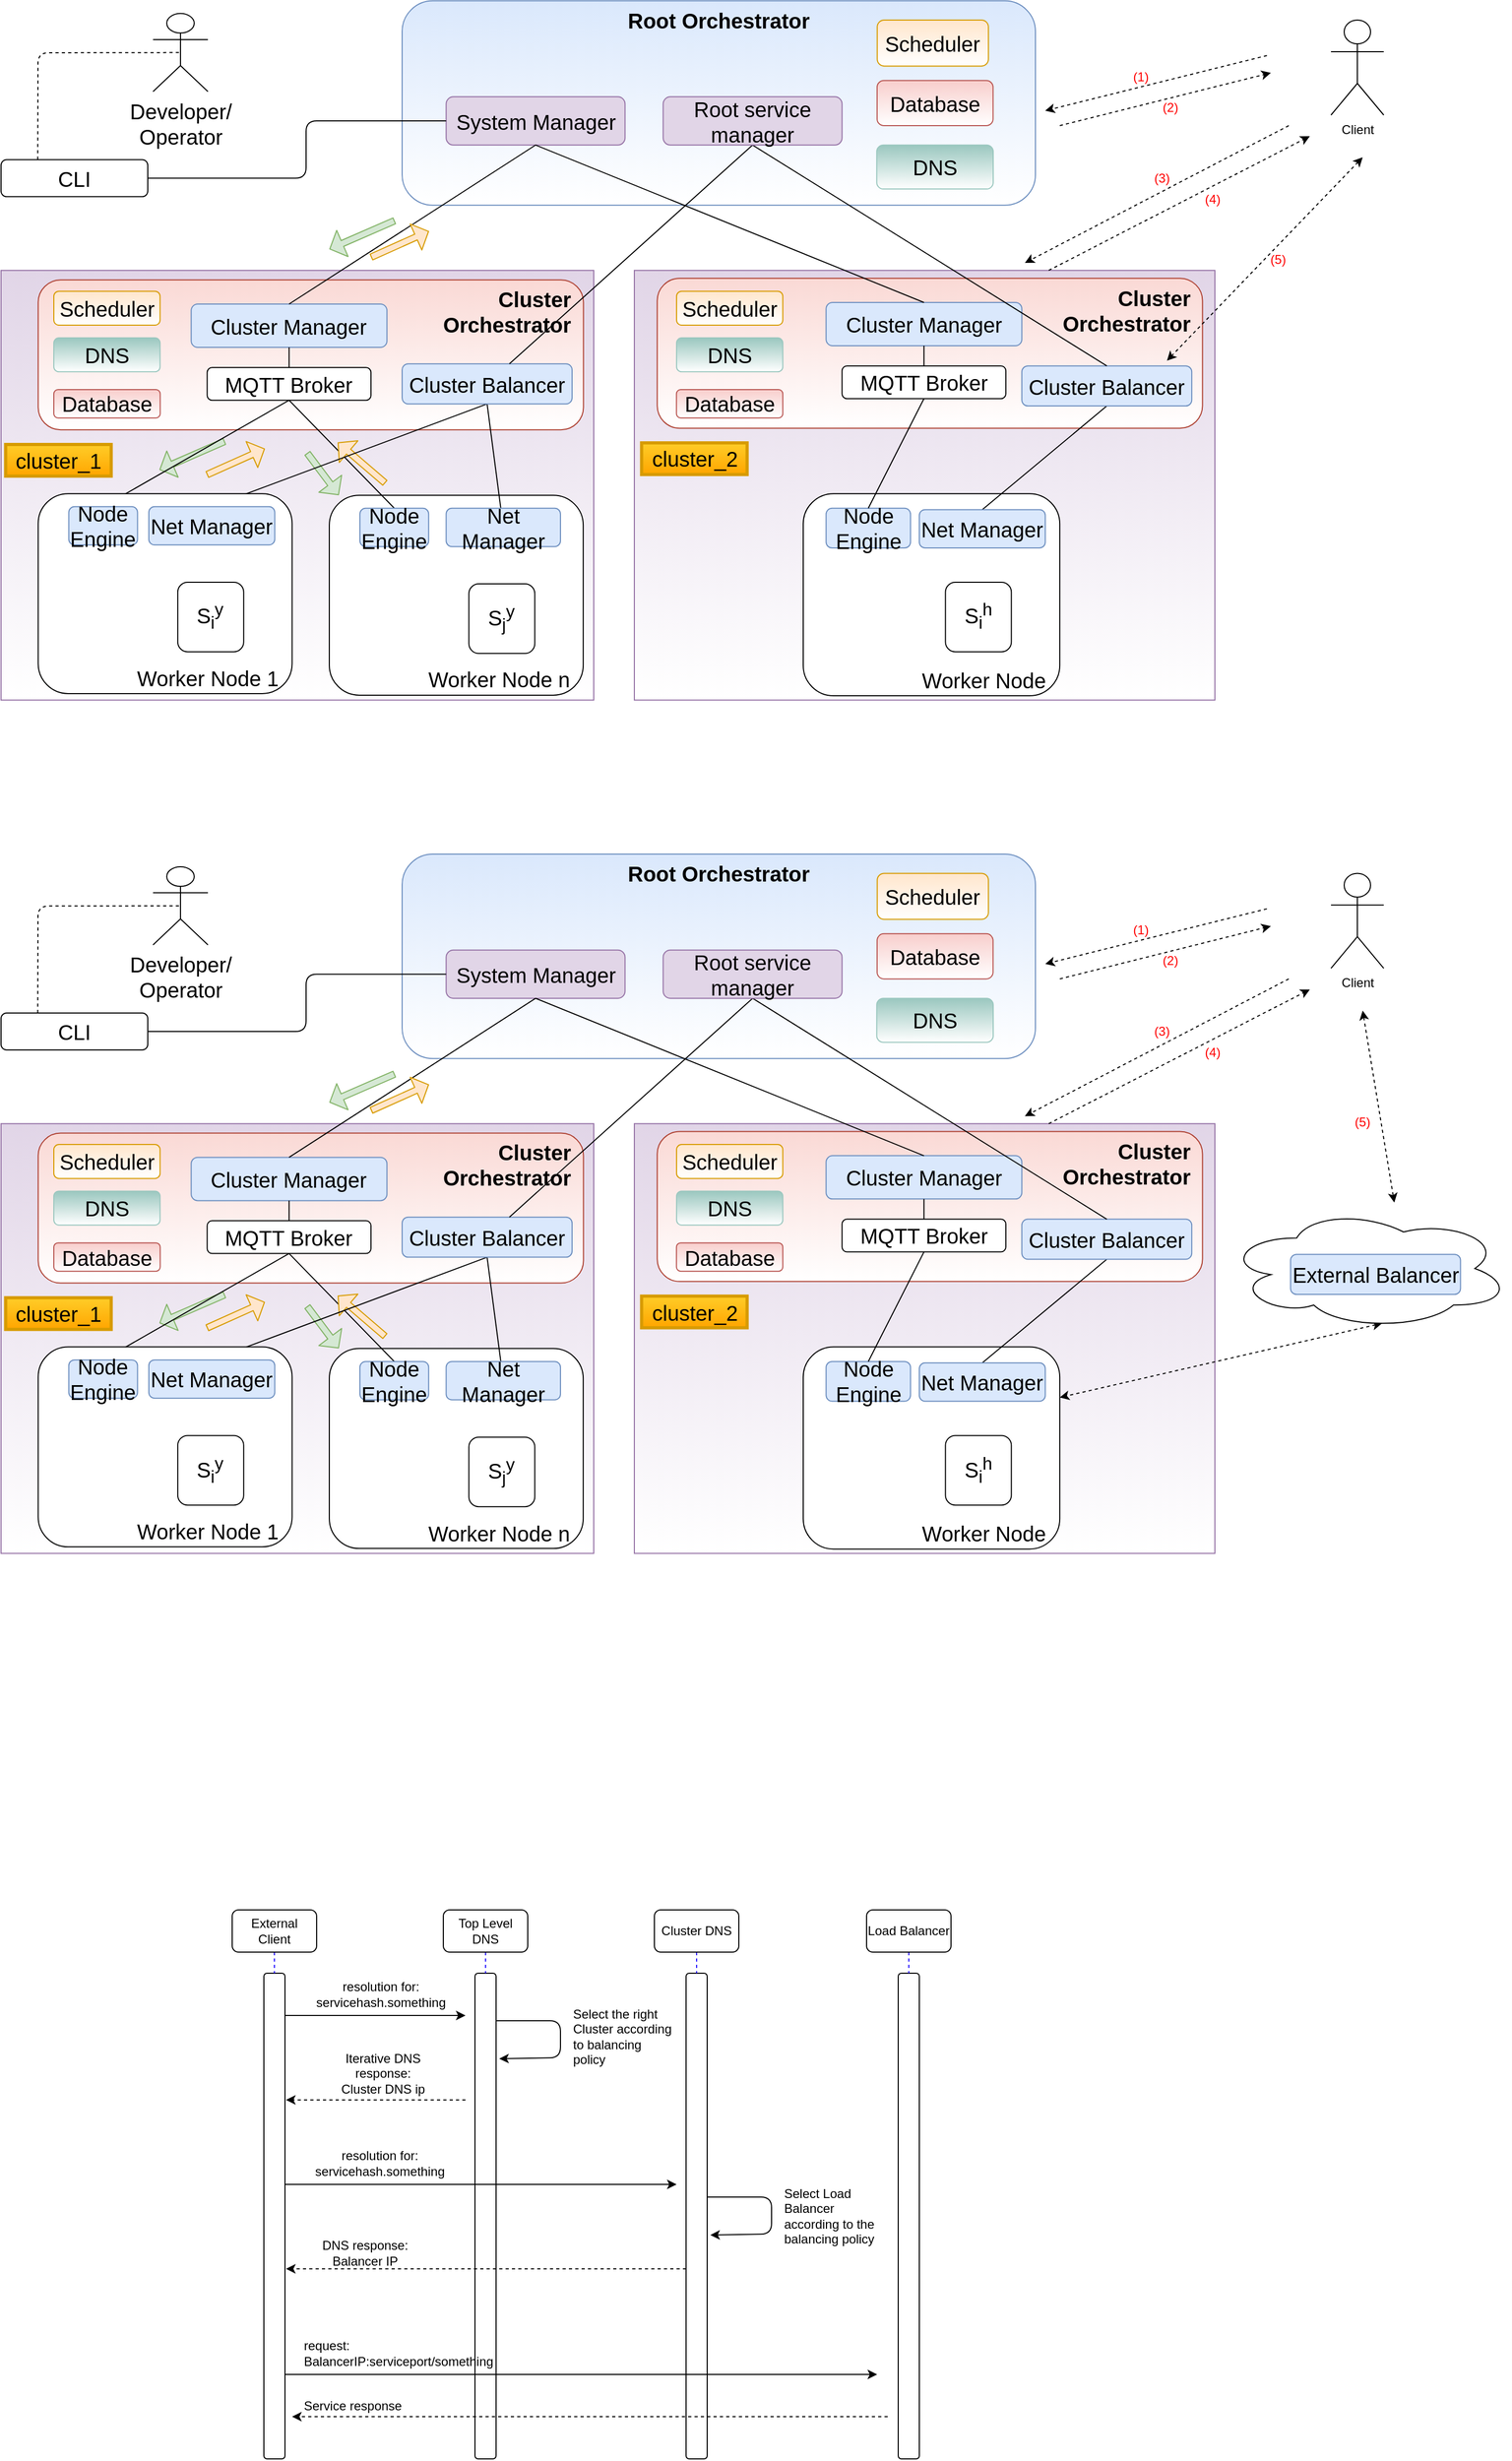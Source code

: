 <mxfile version="14.5.1" type="device"><diagram id="qDg0xC4o8QqIYIw0mtO4" name="Page-1"><mxGraphModel dx="5081" dy="-9849" grid="1" gridSize="10" guides="1" tooltips="1" connect="1" arrows="1" fold="1" page="1" pageScale="1" pageWidth="827" pageHeight="1169" math="0" shadow="0"><root><mxCell id="0"/><mxCell id="1" parent="0"/><mxCell id="EYIyCgONQkb6Wzky5Yne-68" value="Client" style="shape=umlActor;verticalLabelPosition=bottom;verticalAlign=top;html=1;outlineConnect=0;" parent="1" vertex="1"><mxGeometry x="-2590" y="10910.0" width="50" height="90" as="geometry"/></mxCell><mxCell id="9tZ9xfuH9HmlgpC0B0s1-63" value="CLI" style="rounded=1;whiteSpace=wrap;html=1;gradientColor=#ffffff;fontSize=20;" parent="1" vertex="1"><mxGeometry x="-3850" y="11042.29" width="139" height="35" as="geometry"/></mxCell><mxCell id="9tZ9xfuH9HmlgpC0B0s1-64" value="&lt;font style=&quot;font-size: 20px;&quot;&gt;&lt;b style=&quot;font-size: 20px;&quot;&gt;Root Orchestrator&lt;/b&gt;&lt;br style=&quot;font-size: 20px;&quot;&gt;&lt;/font&gt;" style="rounded=1;whiteSpace=wrap;html=1;fontSize=20;verticalAlign=top;rotation=0;gradientDirection=south;fillColor=#dae8fc;strokeColor=#6c8ebf;gradientColor=#ffffff;" parent="1" vertex="1"><mxGeometry x="-3470" y="10891.8" width="600" height="193.62" as="geometry"/></mxCell><mxCell id="9tZ9xfuH9HmlgpC0B0s1-65" value="&lt;font style=&quot;font-size: 20px;&quot;&gt;Scheduler&lt;/font&gt;" style="rounded=1;whiteSpace=wrap;html=1;fontSize=20;fillColor=#ffe6cc;strokeColor=#d79b00;rotation=0;verticalAlign=middle;gradientColor=#ffffff;" parent="1" vertex="1"><mxGeometry x="-3019.876" y="10910.004" width="105.311" height="43.565" as="geometry"/></mxCell><mxCell id="9tZ9xfuH9HmlgpC0B0s1-66" value="System Manager" style="rounded=1;whiteSpace=wrap;html=1;fontSize=20;fillColor=#e1d5e7;strokeColor=#9673a6;rotation=0;verticalAlign=middle;" parent="1" vertex="1"><mxGeometry x="-3428.31" y="10982.66" width="169.5" height="45.73" as="geometry"/></mxCell><mxCell id="9tZ9xfuH9HmlgpC0B0s1-67" value="&lt;font style=&quot;font-size: 20px;&quot;&gt;Database&lt;/font&gt;" style="rounded=1;whiteSpace=wrap;html=1;rotation=0;fillColor=#f8cecc;strokeColor=#b85450;gradientColor=#ffffff;fontSize=20;" parent="1" vertex="1"><mxGeometry x="-3020" y="10967.23" width="109.84" height="42.77" as="geometry"/></mxCell><mxCell id="9tZ9xfuH9HmlgpC0B0s1-68" value="" style="endArrow=none;html=1;fontSize=20;entryX=1;entryY=0.5;entryDx=0;entryDy=0;edgeStyle=orthogonalEdgeStyle;exitX=0;exitY=0.5;exitDx=0;exitDy=0;" parent="1" source="9tZ9xfuH9HmlgpC0B0s1-66" target="9tZ9xfuH9HmlgpC0B0s1-63" edge="1"><mxGeometry width="50" height="50" relative="1" as="geometry"><mxPoint x="-3211" y="11008.29" as="sourcePoint"/><mxPoint x="-3531" y="11027.29" as="targetPoint"/><Array as="points"><mxPoint x="-3561" y="11005.66"/><mxPoint x="-3561" y="11059.66"/></Array></mxGeometry></mxCell><object label="Developer/ &lt;br style=&quot;font-size: 20px;&quot;&gt;Operator" id="9tZ9xfuH9HmlgpC0B0s1-73"><mxCell style="shape=umlActor;verticalLabelPosition=bottom;labelBackgroundColor=#ffffff;verticalAlign=top;html=1;outlineConnect=0;rounded=1;gradientColor=#ffffff;fontSize=20;align=center;fontColor=#000000;" parent="1" vertex="1"><mxGeometry x="-3706" y="10903.79" width="52" height="74" as="geometry"/></mxCell></object><mxCell id="9tZ9xfuH9HmlgpC0B0s1-74" value="" style="endArrow=none;dashed=1;html=1;fontSize=20;entryX=0.5;entryY=0.5;entryDx=0;entryDy=0;entryPerimeter=0;exitX=0.25;exitY=0;exitDx=0;exitDy=0;" parent="1" source="9tZ9xfuH9HmlgpC0B0s1-63" target="9tZ9xfuH9HmlgpC0B0s1-73" edge="1"><mxGeometry width="50" height="50" relative="1" as="geometry"><mxPoint x="-3911" y="10982.29" as="sourcePoint"/><mxPoint x="-3861" y="10932.29" as="targetPoint"/><Array as="points"><mxPoint x="-3815" y="10941"/></Array></mxGeometry></mxCell><mxCell id="9tZ9xfuH9HmlgpC0B0s1-75" value="" style="group;rotation=0;fillColor=#e1d5e7;strokeColor=#9673a6;gradientColor=#ffffff;fontSize=20;container=0;" parent="1" vertex="1" connectable="0"><mxGeometry x="-3250" y="11147.11" width="550" height="407" as="geometry"/></mxCell><mxCell id="9tZ9xfuH9HmlgpC0B0s1-76" value="&lt;b style=&quot;font-size: 20px;&quot;&gt;Cluster &lt;br style=&quot;font-size: 20px;&quot;&gt;Orchestrator&lt;/b&gt;" style="rounded=1;whiteSpace=wrap;html=1;fontSize=20;verticalAlign=top;rotation=0;fillColor=#fad9d5;strokeColor=#ae4132;gradientColor=#ffffff;align=right;spacing=2;spacingRight=10;" parent="1" vertex="1"><mxGeometry x="-3228.32" y="11154.59" width="516.6" height="142" as="geometry"/></mxCell><mxCell id="9tZ9xfuH9HmlgpC0B0s1-77" value="Scheduler" style="rounded=1;whiteSpace=wrap;html=1;fontSize=20;fillColor=#ffe6cc;strokeColor=#d79b00;rotation=0;gradientColor=#ffffff;" parent="1" vertex="1"><mxGeometry x="-3210.002" y="11166.86" width="100.659" height="32.13" as="geometry"/></mxCell><mxCell id="9tZ9xfuH9HmlgpC0B0s1-78" value="Cluster Manager" style="rounded=1;whiteSpace=wrap;html=1;fillColor=#dae8fc;strokeColor=#6c8ebf;fontSize=20;verticalAlign=middle;" parent="1" vertex="1"><mxGeometry x="-3068.345" y="11177.48" width="185.454" height="41" as="geometry"/></mxCell><mxCell id="9tZ9xfuH9HmlgpC0B0s1-79" value="&lt;font style=&quot;font-size: 20px;&quot;&gt;Database&lt;/font&gt;" style="rounded=1;whiteSpace=wrap;html=1;rotation=0;fillColor=#f8cecc;strokeColor=#b85450;gradientColor=#ffffff;fontSize=20;" parent="1" vertex="1"><mxGeometry x="-3210.112" y="11260" width="100.772" height="26.88" as="geometry"/></mxCell><mxCell id="9tZ9xfuH9HmlgpC0B0s1-80" value="MQTT Broker" style="rounded=1;whiteSpace=wrap;html=1;strokeColor=#000000;fontSize=20;" parent="1" vertex="1"><mxGeometry x="-3053.21" y="11237.59" width="155.18" height="31" as="geometry"/></mxCell><mxCell id="9tZ9xfuH9HmlgpC0B0s1-81" style="rounded=0;orthogonalLoop=1;jettySize=auto;html=1;fontSize=20;endArrow=none;endFill=0;" parent="1" source="9tZ9xfuH9HmlgpC0B0s1-80" target="9tZ9xfuH9HmlgpC0B0s1-78" edge="1"><mxGeometry relative="1" as="geometry"><mxPoint x="1028.694" y="272.48" as="sourcePoint"/><mxPoint x="932.017" y="114.48" as="targetPoint"/></mxGeometry></mxCell><mxCell id="9tZ9xfuH9HmlgpC0B0s1-82" value="cluster_2" style="text;html=1;align=center;verticalAlign=middle;resizable=0;points=[];autosize=1;fontSize=20;gradientColor=#ffa500;fillColor=#ffcd28;strokeColor=#d79b00;strokeWidth=3;rotation=0;" parent="1" vertex="1"><mxGeometry x="-3243.15" y="11310.47" width="100" height="30" as="geometry"/></mxCell><mxCell id="9tZ9xfuH9HmlgpC0B0s1-83" value="&lt;font style=&quot;font-size: 20px;&quot;&gt;Worker Node&lt;/font&gt;" style="rounded=1;whiteSpace=wrap;html=1;fontSize=20;verticalAlign=bottom;rotation=0;labelPosition=center;verticalLabelPosition=middle;align=right;spacingRight=11;" parent="1" vertex="1"><mxGeometry x="-3090" y="11358.59" width="243.07" height="191.41" as="geometry"/></mxCell><mxCell id="9tZ9xfuH9HmlgpC0B0s1-84" value="S&lt;sub&gt;i&lt;/sub&gt;&lt;sup&gt;h&lt;/sup&gt;" style="rounded=1;whiteSpace=wrap;html=1;fontSize=20;rotation=0;" parent="1" vertex="1"><mxGeometry x="-2955.26" y="11442.491" width="62.452" height="65.917" as="geometry"/></mxCell><mxCell id="9tZ9xfuH9HmlgpC0B0s1-85" value="Node Engine" style="rounded=1;whiteSpace=wrap;html=1;fillColor=#dae8fc;strokeColor=#6c8ebf;fontSize=20;verticalAlign=middle;" parent="1" vertex="1"><mxGeometry x="-3068.34" y="11372.39" width="80" height="37.61" as="geometry"/></mxCell><mxCell id="9tZ9xfuH9HmlgpC0B0s1-86" style="rounded=0;orthogonalLoop=1;jettySize=auto;html=1;exitX=0.5;exitY=0;exitDx=0;exitDy=0;fontSize=20;endArrow=none;endFill=0;entryX=0.5;entryY=1;entryDx=0;entryDy=0;" parent="1" source="9tZ9xfuH9HmlgpC0B0s1-85" target="9tZ9xfuH9HmlgpC0B0s1-80" edge="1"><mxGeometry relative="1" as="geometry"><mxPoint x="-2833.867" y="11387.03" as="sourcePoint"/><mxPoint x="-3032.277" y="11204.44" as="targetPoint"/></mxGeometry></mxCell><mxCell id="9tZ9xfuH9HmlgpC0B0s1-87" style="rounded=0;orthogonalLoop=1;jettySize=auto;html=1;endArrow=none;endFill=0;entryX=0.5;entryY=0;entryDx=0;entryDy=0;exitX=0.5;exitY=1;exitDx=0;exitDy=0;" parent="1" source="9tZ9xfuH9HmlgpC0B0s1-66" target="9tZ9xfuH9HmlgpC0B0s1-78" edge="1"><mxGeometry relative="1" as="geometry"><mxPoint x="-3190" y="11030" as="sourcePoint"/><mxPoint x="-3520.29" y="11189" as="targetPoint"/></mxGeometry></mxCell><mxCell id="9tZ9xfuH9HmlgpC0B0s1-88" value="" style="group;rotation=0;fillColor=#e1d5e7;strokeColor=#9673a6;gradientColor=#ffffff;fontSize=20;container=0;" parent="1" vertex="1" connectable="0"><mxGeometry x="-3850" y="11147.11" width="561.5" height="407" as="geometry"/></mxCell><mxCell id="9tZ9xfuH9HmlgpC0B0s1-89" value="" style="endArrow=classic;html=1;fillColor=#d5e8d4;strokeColor=#82b366;shape=flexArrow;width=6;fontSize=20;endSize=4;" parent="1" edge="1"><mxGeometry x="-3889.5" y="11157.63" width="50" height="50" as="geometry"><mxPoint x="-3638" y="11309" as="sourcePoint"/><mxPoint x="-3700" y="11336" as="targetPoint"/></mxGeometry></mxCell><mxCell id="9tZ9xfuH9HmlgpC0B0s1-90" value="" style="endArrow=classic;html=1;fillColor=#d5e8d4;strokeColor=#82b366;shape=flexArrow;width=6;fontSize=20;endSize=4;" parent="1" edge="1"><mxGeometry x="-3921.5" y="11158.63" width="50" height="50" as="geometry"><mxPoint x="-3560" y="11320" as="sourcePoint"/><mxPoint x="-3530" y="11360" as="targetPoint"/></mxGeometry></mxCell><mxCell id="9tZ9xfuH9HmlgpC0B0s1-91" value="" style="shape=flexArrow;endArrow=classic;html=1;strokeColor=#d79b00;fontSize=20;strokeWidth=1;width=6;fillColor=#ffe6cc;endSize=4;startSize=3;targetPerimeterSpacing=0;" parent="1" edge="1"><mxGeometry x="-3911.5" y="11144.63" width="50" height="50" as="geometry"><mxPoint x="-3655" y="11340.63" as="sourcePoint"/><mxPoint x="-3600" y="11316" as="targetPoint"/></mxGeometry></mxCell><mxCell id="9tZ9xfuH9HmlgpC0B0s1-92" value="cluster_1" style="text;html=1;align=center;verticalAlign=middle;resizable=0;points=[];autosize=1;fontSize=20;gradientColor=#ffa500;fillColor=#ffcd28;strokeColor=#d79b00;strokeWidth=3;rotation=0;" parent="1" vertex="1"><mxGeometry x="-3845.65" y="11311.99" width="100" height="30" as="geometry"/></mxCell><mxCell id="9tZ9xfuH9HmlgpC0B0s1-93" value="&lt;b style=&quot;font-size: 20px;&quot;&gt;Cluster &lt;br style=&quot;font-size: 20px;&quot;&gt;Orchestrator&lt;/b&gt;" style="rounded=1;whiteSpace=wrap;html=1;fontSize=20;verticalAlign=top;rotation=0;fillColor=#fad9d5;strokeColor=#ae4132;gradientColor=#ffffff;align=right;spacing=2;spacingRight=10;" parent="1" vertex="1"><mxGeometry x="-3814.82" y="11156.11" width="516.6" height="142" as="geometry"/></mxCell><mxCell id="9tZ9xfuH9HmlgpC0B0s1-94" value="Scheduler" style="rounded=1;whiteSpace=wrap;html=1;fontSize=20;fillColor=#ffe6cc;strokeColor=#d79b00;rotation=0;gradientColor=#ffffff;" parent="1" vertex="1"><mxGeometry x="-3800.002" y="11166.86" width="100.659" height="32.13" as="geometry"/></mxCell><mxCell id="9tZ9xfuH9HmlgpC0B0s1-95" value="Cluster Manager" style="rounded=1;whiteSpace=wrap;html=1;fillColor=#dae8fc;strokeColor=#6c8ebf;fontSize=20;verticalAlign=middle;" parent="1" vertex="1"><mxGeometry x="-3669.845" y="11179" width="185.454" height="41" as="geometry"/></mxCell><mxCell id="9tZ9xfuH9HmlgpC0B0s1-96" value="&lt;font style=&quot;font-size: 20px;&quot;&gt;Database&lt;/font&gt;" style="rounded=1;whiteSpace=wrap;html=1;rotation=0;fillColor=#f8cecc;strokeColor=#b85450;gradientColor=#ffffff;fontSize=20;" parent="1" vertex="1"><mxGeometry x="-3800.002" y="11260" width="100.772" height="26.88" as="geometry"/></mxCell><mxCell id="9tZ9xfuH9HmlgpC0B0s1-97" style="edgeStyle=none;rounded=0;orthogonalLoop=1;jettySize=auto;html=1;exitX=0.5;exitY=1;exitDx=0;exitDy=0;entryX=0.5;entryY=0;entryDx=0;entryDy=0;endArrow=none;endFill=0;strokeColor=#000000;" parent="1" source="9tZ9xfuH9HmlgpC0B0s1-98" target="9tZ9xfuH9HmlgpC0B0s1-116" edge="1"><mxGeometry relative="1" as="geometry"/></mxCell><mxCell id="9tZ9xfuH9HmlgpC0B0s1-98" value="MQTT Broker" style="rounded=1;whiteSpace=wrap;html=1;strokeColor=#000000;fontSize=20;" parent="1" vertex="1"><mxGeometry x="-3654.71" y="11239.11" width="155.18" height="31" as="geometry"/></mxCell><mxCell id="9tZ9xfuH9HmlgpC0B0s1-99" style="rounded=0;orthogonalLoop=1;jettySize=auto;html=1;fontSize=20;endArrow=none;endFill=0;" parent="1" source="9tZ9xfuH9HmlgpC0B0s1-98" target="9tZ9xfuH9HmlgpC0B0s1-95" edge="1"><mxGeometry x="-3844.82" y="11150.11" as="geometry"><mxPoint x="-3427.626" y="11414.11" as="sourcePoint"/><mxPoint x="-3524.303" y="11256.11" as="targetPoint"/></mxGeometry></mxCell><mxCell id="9tZ9xfuH9HmlgpC0B0s1-100" value="&lt;font style=&quot;font-size: 20px&quot;&gt;Worker Node n&lt;/font&gt;" style="rounded=1;whiteSpace=wrap;html=1;fontSize=20;verticalAlign=bottom;rotation=0;labelPosition=center;verticalLabelPosition=middle;align=right;spacingRight=11;" parent="1" vertex="1"><mxGeometry x="-3539" y="11360.11" width="240.566" height="189.369" as="geometry"/></mxCell><mxCell id="9tZ9xfuH9HmlgpC0B0s1-101" value="S&lt;sub&gt;j&lt;/sub&gt;&lt;sup&gt;y&lt;/sup&gt;" style="rounded=1;whiteSpace=wrap;html=1;fontSize=20;rotation=0;" parent="1" vertex="1"><mxGeometry x="-3406.76" y="11444.011" width="62.452" height="65.917" as="geometry"/></mxCell><mxCell id="9tZ9xfuH9HmlgpC0B0s1-102" style="rounded=0;orthogonalLoop=1;jettySize=auto;html=1;fontSize=20;endArrow=none;endFill=0;entryX=0.5;entryY=1;entryDx=0;entryDy=0;exitX=0.5;exitY=0;exitDx=0;exitDy=0;" parent="1" source="9tZ9xfuH9HmlgpC0B0s1-105" target="9tZ9xfuH9HmlgpC0B0s1-98" edge="1"><mxGeometry x="-3851.5" y="11148.63" as="geometry"><mxPoint x="-3459.645" y="11373.81" as="sourcePoint"/><mxPoint x="-3633.777" y="11205.96" as="targetPoint"/></mxGeometry></mxCell><mxCell id="9tZ9xfuH9HmlgpC0B0s1-103" value="" style="shape=flexArrow;endArrow=classic;html=1;strokeColor=#d79b00;fontSize=20;strokeWidth=1;width=6;fillColor=#ffe6cc;endSize=4;startSize=3;targetPerimeterSpacing=0;" parent="1" edge="1"><mxGeometry x="-3932.5" y="11148.63" width="50" height="50" as="geometry"><mxPoint x="-3486" y="11348.63" as="sourcePoint"/><mxPoint x="-3531" y="11310" as="targetPoint"/></mxGeometry></mxCell><mxCell id="9tZ9xfuH9HmlgpC0B0s1-104" style="rounded=0;orthogonalLoop=1;jettySize=auto;html=1;exitX=0.5;exitY=1;exitDx=0;exitDy=0;endArrow=none;endFill=0;entryX=0.5;entryY=0;entryDx=0;entryDy=0;" parent="1" source="9tZ9xfuH9HmlgpC0B0s1-66" target="9tZ9xfuH9HmlgpC0B0s1-95" edge="1"><mxGeometry relative="1" as="geometry"/></mxCell><mxCell id="9tZ9xfuH9HmlgpC0B0s1-105" value="Node Engine" style="rounded=1;whiteSpace=wrap;html=1;fillColor=#dae8fc;strokeColor=#6c8ebf;fontSize=20;verticalAlign=middle;" parent="1" vertex="1"><mxGeometry x="-3510" y="11372.39" width="65.13" height="36.3" as="geometry"/></mxCell><mxCell id="9tZ9xfuH9HmlgpC0B0s1-106" style="rounded=0;orthogonalLoop=1;jettySize=auto;html=1;exitX=0.5;exitY=1;exitDx=0;exitDy=0;entryX=0.5;entryY=0;entryDx=0;entryDy=0;endArrow=none;endFill=0;" parent="1" source="9tZ9xfuH9HmlgpC0B0s1-108" target="9tZ9xfuH9HmlgpC0B0s1-117" edge="1"><mxGeometry relative="1" as="geometry"/></mxCell><mxCell id="9tZ9xfuH9HmlgpC0B0s1-107" style="rounded=0;orthogonalLoop=1;jettySize=auto;html=1;exitX=0.5;exitY=1;exitDx=0;exitDy=0;endArrow=none;endFill=0;" parent="1" source="9tZ9xfuH9HmlgpC0B0s1-108" target="9tZ9xfuH9HmlgpC0B0s1-118" edge="1"><mxGeometry relative="1" as="geometry"/></mxCell><mxCell id="9tZ9xfuH9HmlgpC0B0s1-108" value="Cluster Balancer" style="rounded=1;whiteSpace=wrap;html=1;fillColor=#dae8fc;strokeColor=#6c8ebf;fontSize=20;verticalAlign=middle;" parent="1" vertex="1"><mxGeometry x="-3470" y="11235.64" width="161" height="37.95" as="geometry"/></mxCell><mxCell id="9tZ9xfuH9HmlgpC0B0s1-109" style="edgeStyle=none;rounded=0;orthogonalLoop=1;jettySize=auto;html=1;exitX=0.5;exitY=1;exitDx=0;exitDy=0;entryX=0.5;entryY=0;entryDx=0;entryDy=0;endArrow=none;endFill=0;strokeColor=#000000;" parent="1" source="9tZ9xfuH9HmlgpC0B0s1-110" target="9tZ9xfuH9HmlgpC0B0s1-119" edge="1"><mxGeometry relative="1" as="geometry"/></mxCell><mxCell id="9tZ9xfuH9HmlgpC0B0s1-110" value="Cluster Balancer" style="rounded=1;whiteSpace=wrap;html=1;fillColor=#dae8fc;strokeColor=#6c8ebf;fontSize=20;verticalAlign=middle;" parent="1" vertex="1"><mxGeometry x="-2882.89" y="11237.59" width="161" height="37.95" as="geometry"/></mxCell><mxCell id="9tZ9xfuH9HmlgpC0B0s1-111" style="rounded=0;orthogonalLoop=1;jettySize=auto;html=1;exitX=0.5;exitY=1;exitDx=0;exitDy=0;endArrow=none;endFill=0;" parent="1" source="9tZ9xfuH9HmlgpC0B0s1-113" target="9tZ9xfuH9HmlgpC0B0s1-108" edge="1"><mxGeometry relative="1" as="geometry"/></mxCell><mxCell id="9tZ9xfuH9HmlgpC0B0s1-112" style="edgeStyle=none;rounded=0;orthogonalLoop=1;jettySize=auto;html=1;exitX=0.5;exitY=1;exitDx=0;exitDy=0;entryX=0.5;entryY=0;entryDx=0;entryDy=0;endArrow=none;endFill=0;" parent="1" source="9tZ9xfuH9HmlgpC0B0s1-113" target="9tZ9xfuH9HmlgpC0B0s1-110" edge="1"><mxGeometry relative="1" as="geometry"/></mxCell><mxCell id="9tZ9xfuH9HmlgpC0B0s1-113" value="Root service manager" style="rounded=1;whiteSpace=wrap;html=1;fontSize=20;fillColor=#e1d5e7;strokeColor=#9673a6;rotation=0;verticalAlign=middle;" parent="1" vertex="1"><mxGeometry x="-3222.71" y="10982.66" width="169.5" height="45.73" as="geometry"/></mxCell><mxCell id="9tZ9xfuH9HmlgpC0B0s1-114" value="&lt;font style=&quot;font-size: 20px&quot;&gt;Worker Node 1&lt;/font&gt;" style="rounded=1;whiteSpace=wrap;html=1;fontSize=20;verticalAlign=bottom;rotation=0;labelPosition=center;verticalLabelPosition=middle;align=right;spacingRight=11;" parent="1" vertex="1"><mxGeometry x="-3814.82" y="11358.59" width="240.566" height="189.369" as="geometry"/></mxCell><mxCell id="9tZ9xfuH9HmlgpC0B0s1-115" value="S&lt;sub&gt;i&lt;/sub&gt;&lt;sup&gt;y&lt;/sup&gt;" style="rounded=1;whiteSpace=wrap;html=1;fontSize=20;rotation=0;" parent="1" vertex="1"><mxGeometry x="-3682.58" y="11442.491" width="62.452" height="65.917" as="geometry"/></mxCell><mxCell id="9tZ9xfuH9HmlgpC0B0s1-116" value="Node Engine" style="rounded=1;whiteSpace=wrap;html=1;fillColor=#dae8fc;strokeColor=#6c8ebf;fontSize=20;verticalAlign=middle;" parent="1" vertex="1"><mxGeometry x="-3785.82" y="11370.87" width="65.13" height="36.3" as="geometry"/></mxCell><mxCell id="9tZ9xfuH9HmlgpC0B0s1-117" value="Net Manager" style="rounded=1;whiteSpace=wrap;html=1;fillColor=#dae8fc;strokeColor=#6c8ebf;fontSize=20;verticalAlign=middle;" parent="1" vertex="1"><mxGeometry x="-3710" y="11370.87" width="119.31" height="36.3" as="geometry"/></mxCell><mxCell id="9tZ9xfuH9HmlgpC0B0s1-118" value="Net Manager" style="rounded=1;whiteSpace=wrap;html=1;fillColor=#dae8fc;strokeColor=#6c8ebf;fontSize=20;verticalAlign=middle;" parent="1" vertex="1"><mxGeometry x="-3428.31" y="11372.39" width="108.31" height="36.3" as="geometry"/></mxCell><mxCell id="9tZ9xfuH9HmlgpC0B0s1-119" value="Net Manager" style="rounded=1;whiteSpace=wrap;html=1;fillColor=#dae8fc;strokeColor=#6c8ebf;fontSize=20;verticalAlign=middle;" parent="1" vertex="1"><mxGeometry x="-2980" y="11373.7" width="119.31" height="36.3" as="geometry"/></mxCell><mxCell id="9tZ9xfuH9HmlgpC0B0s1-120" value="DNS" style="rounded=1;whiteSpace=wrap;html=1;fontSize=20;rotation=0;strokeColor=#9AC7BF;fillColor=#9AC7BF;gradientColor=#ffffff;" parent="1" vertex="1"><mxGeometry x="-3210.002" y="11211.04" width="100.659" height="32.13" as="geometry"/></mxCell><mxCell id="9tZ9xfuH9HmlgpC0B0s1-121" value="DNS" style="rounded=1;whiteSpace=wrap;html=1;fontSize=20;rotation=0;strokeColor=#9AC7BF;fillColor=#9AC7BF;gradientColor=#ffffff;" parent="1" vertex="1"><mxGeometry x="-3800.002" y="11211.04" width="100.659" height="32.13" as="geometry"/></mxCell><mxCell id="9tZ9xfuH9HmlgpC0B0s1-122" value="DNS" style="rounded=1;whiteSpace=wrap;html=1;fontSize=20;rotation=0;strokeColor=#9AC7BF;fillColor=#9AC7BF;gradientColor=#ffffff;" parent="1" vertex="1"><mxGeometry x="-3020.35" y="11028.39" width="110.35" height="41.61" as="geometry"/></mxCell><mxCell id="9tZ9xfuH9HmlgpC0B0s1-123" value="" style="endArrow=classic;html=1;fillColor=#d5e8d4;strokeColor=#82b366;shape=flexArrow;width=6;fontSize=20;endSize=4;" parent="1" edge="1"><mxGeometry x="-3728.5" y="10948.63" width="50" height="50" as="geometry"><mxPoint x="-3477" y="11100" as="sourcePoint"/><mxPoint x="-3539" y="11127" as="targetPoint"/></mxGeometry></mxCell><mxCell id="9tZ9xfuH9HmlgpC0B0s1-124" value="" style="shape=flexArrow;endArrow=classic;html=1;strokeColor=#d79b00;fontSize=20;strokeWidth=1;width=6;fillColor=#ffe6cc;endSize=4;startSize=3;targetPerimeterSpacing=0;" parent="1" edge="1"><mxGeometry x="-3756.03" y="10938.63" width="50" height="50" as="geometry"><mxPoint x="-3499.53" y="11134.63" as="sourcePoint"/><mxPoint x="-3444.53" y="11110" as="targetPoint"/></mxGeometry></mxCell><mxCell id="9tZ9xfuH9HmlgpC0B0s1-127" value="" style="endArrow=classic;html=1;dashed=1;" parent="1" edge="1"><mxGeometry width="50" height="50" relative="1" as="geometry"><mxPoint x="-2650.69" y="10943.61" as="sourcePoint"/><mxPoint x="-2860.69" y="10995.82" as="targetPoint"/></mxGeometry></mxCell><mxCell id="9tZ9xfuH9HmlgpC0B0s1-128" value="" style="endArrow=classic;html=1;dashed=1;" parent="1" edge="1"><mxGeometry width="50" height="50" relative="1" as="geometry"><mxPoint x="-2846.93" y="11010" as="sourcePoint"/><mxPoint x="-2646.93" y="10960" as="targetPoint"/></mxGeometry></mxCell><mxCell id="9tZ9xfuH9HmlgpC0B0s1-129" value="" style="endArrow=classic;html=1;dashed=1;" parent="1" edge="1"><mxGeometry width="50" height="50" relative="1" as="geometry"><mxPoint x="-2630" y="11010" as="sourcePoint"/><mxPoint x="-2880" y="11140" as="targetPoint"/></mxGeometry></mxCell><mxCell id="9tZ9xfuH9HmlgpC0B0s1-130" value="" style="endArrow=classic;html=1;dashed=1;" parent="1" edge="1"><mxGeometry width="50" height="50" relative="1" as="geometry"><mxPoint x="-2857.39" y="11147.11" as="sourcePoint"/><mxPoint x="-2610" y="11020" as="targetPoint"/></mxGeometry></mxCell><mxCell id="9tZ9xfuH9HmlgpC0B0s1-131" value="&lt;font color=&quot;#ff0000&quot;&gt;(1)&lt;/font&gt;" style="text;html=1;strokeColor=none;fillColor=none;align=center;verticalAlign=middle;whiteSpace=wrap;rounded=0;" parent="1" vertex="1"><mxGeometry x="-2790" y="10953.57" width="40" height="20" as="geometry"/></mxCell><mxCell id="9tZ9xfuH9HmlgpC0B0s1-133" value="&lt;font color=&quot;#ff0000&quot;&gt;(2)&lt;/font&gt;" style="text;html=1;strokeColor=none;fillColor=none;align=center;verticalAlign=middle;whiteSpace=wrap;rounded=0;" parent="1" vertex="1"><mxGeometry x="-2761.89" y="10982.66" width="40" height="20" as="geometry"/></mxCell><mxCell id="9tZ9xfuH9HmlgpC0B0s1-134" value="&lt;font color=&quot;#ff0000&quot;&gt;(3)&lt;/font&gt;" style="text;html=1;strokeColor=none;fillColor=none;align=center;verticalAlign=middle;whiteSpace=wrap;rounded=0;" parent="1" vertex="1"><mxGeometry x="-2770" y="11049.79" width="40" height="20" as="geometry"/></mxCell><mxCell id="9tZ9xfuH9HmlgpC0B0s1-135" value="&lt;font color=&quot;#ff0000&quot;&gt;(4)&lt;/font&gt;" style="text;html=1;strokeColor=none;fillColor=none;align=center;verticalAlign=middle;whiteSpace=wrap;rounded=0;" parent="1" vertex="1"><mxGeometry x="-2721.89" y="11070.0" width="40" height="20" as="geometry"/></mxCell><mxCell id="9tZ9xfuH9HmlgpC0B0s1-136" value="" style="endArrow=classic;html=1;dashed=1;startArrow=classic;startFill=1;entryX=0.854;entryY=-0.13;entryDx=0;entryDy=0;entryPerimeter=0;" parent="1" target="9tZ9xfuH9HmlgpC0B0s1-110" edge="1"><mxGeometry width="50" height="50" relative="1" as="geometry"><mxPoint x="-2560" y="11040" as="sourcePoint"/><mxPoint x="-2830" y="11400" as="targetPoint"/></mxGeometry></mxCell><mxCell id="9tZ9xfuH9HmlgpC0B0s1-138" value="&lt;font color=&quot;#ff0000&quot;&gt;(5)&lt;/font&gt;" style="text;html=1;strokeColor=none;fillColor=none;align=center;verticalAlign=middle;whiteSpace=wrap;rounded=0;" parent="1" vertex="1"><mxGeometry x="-2660" y="11127.11" width="40" height="20" as="geometry"/></mxCell><mxCell id="UFufx8X7_eOrvigB5a6P-3" value="Client" style="shape=umlActor;verticalLabelPosition=bottom;verticalAlign=top;html=1;outlineConnect=0;" parent="1" vertex="1"><mxGeometry x="-2590" y="11718.2" width="50" height="90" as="geometry"/></mxCell><mxCell id="UFufx8X7_eOrvigB5a6P-4" value="CLI" style="rounded=1;whiteSpace=wrap;html=1;gradientColor=#ffffff;fontSize=20;" parent="1" vertex="1"><mxGeometry x="-3850" y="11850.49" width="139" height="35" as="geometry"/></mxCell><mxCell id="UFufx8X7_eOrvigB5a6P-5" value="&lt;font style=&quot;font-size: 20px;&quot;&gt;&lt;b style=&quot;font-size: 20px;&quot;&gt;Root Orchestrator&lt;/b&gt;&lt;br style=&quot;font-size: 20px;&quot;&gt;&lt;/font&gt;" style="rounded=1;whiteSpace=wrap;html=1;fontSize=20;verticalAlign=top;rotation=0;gradientDirection=south;fillColor=#dae8fc;strokeColor=#6c8ebf;gradientColor=#ffffff;" parent="1" vertex="1"><mxGeometry x="-3470" y="11700.0" width="600" height="193.62" as="geometry"/></mxCell><mxCell id="UFufx8X7_eOrvigB5a6P-6" value="&lt;font style=&quot;font-size: 20px;&quot;&gt;Scheduler&lt;/font&gt;" style="rounded=1;whiteSpace=wrap;html=1;fontSize=20;fillColor=#ffe6cc;strokeColor=#d79b00;rotation=0;verticalAlign=middle;gradientColor=#ffffff;" parent="1" vertex="1"><mxGeometry x="-3019.876" y="11718.204" width="105.311" height="43.565" as="geometry"/></mxCell><mxCell id="UFufx8X7_eOrvigB5a6P-7" value="System Manager" style="rounded=1;whiteSpace=wrap;html=1;fontSize=20;fillColor=#e1d5e7;strokeColor=#9673a6;rotation=0;verticalAlign=middle;" parent="1" vertex="1"><mxGeometry x="-3428.31" y="11790.86" width="169.5" height="45.73" as="geometry"/></mxCell><mxCell id="UFufx8X7_eOrvigB5a6P-8" value="&lt;font style=&quot;font-size: 20px;&quot;&gt;Database&lt;/font&gt;" style="rounded=1;whiteSpace=wrap;html=1;rotation=0;fillColor=#f8cecc;strokeColor=#b85450;gradientColor=#ffffff;fontSize=20;" parent="1" vertex="1"><mxGeometry x="-3020" y="11775.43" width="109.84" height="42.77" as="geometry"/></mxCell><mxCell id="UFufx8X7_eOrvigB5a6P-9" value="" style="endArrow=none;html=1;fontSize=20;entryX=1;entryY=0.5;entryDx=0;entryDy=0;edgeStyle=orthogonalEdgeStyle;exitX=0;exitY=0.5;exitDx=0;exitDy=0;" parent="1" source="UFufx8X7_eOrvigB5a6P-7" target="UFufx8X7_eOrvigB5a6P-4" edge="1"><mxGeometry width="50" height="50" relative="1" as="geometry"><mxPoint x="-3211" y="11816.49" as="sourcePoint"/><mxPoint x="-3531" y="11835.49" as="targetPoint"/><Array as="points"><mxPoint x="-3561" y="11813.86"/><mxPoint x="-3561" y="11867.86"/></Array></mxGeometry></mxCell><object label="Developer/ &lt;br style=&quot;font-size: 20px;&quot;&gt;Operator" id="UFufx8X7_eOrvigB5a6P-10"><mxCell style="shape=umlActor;verticalLabelPosition=bottom;labelBackgroundColor=#ffffff;verticalAlign=top;html=1;outlineConnect=0;rounded=1;gradientColor=#ffffff;fontSize=20;align=center;fontColor=#000000;" parent="1" vertex="1"><mxGeometry x="-3706" y="11711.99" width="52" height="74" as="geometry"/></mxCell></object><mxCell id="UFufx8X7_eOrvigB5a6P-11" value="" style="endArrow=none;dashed=1;html=1;fontSize=20;entryX=0.5;entryY=0.5;entryDx=0;entryDy=0;entryPerimeter=0;exitX=0.25;exitY=0;exitDx=0;exitDy=0;" parent="1" source="UFufx8X7_eOrvigB5a6P-4" target="UFufx8X7_eOrvigB5a6P-10" edge="1"><mxGeometry width="50" height="50" relative="1" as="geometry"><mxPoint x="-3911" y="11790.49" as="sourcePoint"/><mxPoint x="-3861" y="11740.49" as="targetPoint"/><Array as="points"><mxPoint x="-3815" y="11749.2"/></Array></mxGeometry></mxCell><mxCell id="UFufx8X7_eOrvigB5a6P-12" value="" style="group;rotation=0;fillColor=#e1d5e7;strokeColor=#9673a6;gradientColor=#ffffff;fontSize=20;container=0;" parent="1" vertex="1" connectable="0"><mxGeometry x="-3250" y="11955.31" width="550" height="407" as="geometry"/></mxCell><mxCell id="UFufx8X7_eOrvigB5a6P-13" value="&lt;b style=&quot;font-size: 20px;&quot;&gt;Cluster &lt;br style=&quot;font-size: 20px;&quot;&gt;Orchestrator&lt;/b&gt;" style="rounded=1;whiteSpace=wrap;html=1;fontSize=20;verticalAlign=top;rotation=0;fillColor=#fad9d5;strokeColor=#ae4132;gradientColor=#ffffff;align=right;spacing=2;spacingRight=10;" parent="1" vertex="1"><mxGeometry x="-3228.32" y="11962.79" width="516.6" height="142" as="geometry"/></mxCell><mxCell id="UFufx8X7_eOrvigB5a6P-14" value="Scheduler" style="rounded=1;whiteSpace=wrap;html=1;fontSize=20;fillColor=#ffe6cc;strokeColor=#d79b00;rotation=0;gradientColor=#ffffff;" parent="1" vertex="1"><mxGeometry x="-3210.002" y="11975.06" width="100.659" height="32.13" as="geometry"/></mxCell><mxCell id="UFufx8X7_eOrvigB5a6P-15" value="Cluster Manager" style="rounded=1;whiteSpace=wrap;html=1;fillColor=#dae8fc;strokeColor=#6c8ebf;fontSize=20;verticalAlign=middle;" parent="1" vertex="1"><mxGeometry x="-3068.345" y="11985.68" width="185.454" height="41" as="geometry"/></mxCell><mxCell id="UFufx8X7_eOrvigB5a6P-16" value="&lt;font style=&quot;font-size: 20px;&quot;&gt;Database&lt;/font&gt;" style="rounded=1;whiteSpace=wrap;html=1;rotation=0;fillColor=#f8cecc;strokeColor=#b85450;gradientColor=#ffffff;fontSize=20;" parent="1" vertex="1"><mxGeometry x="-3210.112" y="12068.2" width="100.772" height="26.88" as="geometry"/></mxCell><mxCell id="UFufx8X7_eOrvigB5a6P-17" value="MQTT Broker" style="rounded=1;whiteSpace=wrap;html=1;strokeColor=#000000;fontSize=20;" parent="1" vertex="1"><mxGeometry x="-3053.21" y="12045.79" width="155.18" height="31" as="geometry"/></mxCell><mxCell id="UFufx8X7_eOrvigB5a6P-18" style="rounded=0;orthogonalLoop=1;jettySize=auto;html=1;fontSize=20;endArrow=none;endFill=0;" parent="1" source="UFufx8X7_eOrvigB5a6P-17" target="UFufx8X7_eOrvigB5a6P-15" edge="1"><mxGeometry relative="1" as="geometry"><mxPoint x="1028.694" y="1080.68" as="sourcePoint"/><mxPoint x="932.017" y="922.68" as="targetPoint"/></mxGeometry></mxCell><mxCell id="UFufx8X7_eOrvigB5a6P-19" value="cluster_2" style="text;html=1;align=center;verticalAlign=middle;resizable=0;points=[];autosize=1;fontSize=20;gradientColor=#ffa500;fillColor=#ffcd28;strokeColor=#d79b00;strokeWidth=3;rotation=0;" parent="1" vertex="1"><mxGeometry x="-3243.15" y="12118.67" width="100" height="30" as="geometry"/></mxCell><mxCell id="UFufx8X7_eOrvigB5a6P-20" value="&lt;font style=&quot;font-size: 20px;&quot;&gt;Worker Node&lt;/font&gt;" style="rounded=1;whiteSpace=wrap;html=1;fontSize=20;verticalAlign=bottom;rotation=0;labelPosition=center;verticalLabelPosition=middle;align=right;spacingRight=11;" parent="1" vertex="1"><mxGeometry x="-3090" y="12166.79" width="243.07" height="191.41" as="geometry"/></mxCell><mxCell id="UFufx8X7_eOrvigB5a6P-21" value="S&lt;sub&gt;i&lt;/sub&gt;&lt;sup&gt;h&lt;/sup&gt;" style="rounded=1;whiteSpace=wrap;html=1;fontSize=20;rotation=0;" parent="1" vertex="1"><mxGeometry x="-2955.26" y="12250.691" width="62.452" height="65.917" as="geometry"/></mxCell><mxCell id="UFufx8X7_eOrvigB5a6P-22" value="Node Engine" style="rounded=1;whiteSpace=wrap;html=1;fillColor=#dae8fc;strokeColor=#6c8ebf;fontSize=20;verticalAlign=middle;" parent="1" vertex="1"><mxGeometry x="-3068.34" y="12180.59" width="80" height="37.61" as="geometry"/></mxCell><mxCell id="UFufx8X7_eOrvigB5a6P-23" style="rounded=0;orthogonalLoop=1;jettySize=auto;html=1;exitX=0.5;exitY=0;exitDx=0;exitDy=0;fontSize=20;endArrow=none;endFill=0;entryX=0.5;entryY=1;entryDx=0;entryDy=0;" parent="1" source="UFufx8X7_eOrvigB5a6P-22" target="UFufx8X7_eOrvigB5a6P-17" edge="1"><mxGeometry relative="1" as="geometry"><mxPoint x="-2833.867" y="12195.23" as="sourcePoint"/><mxPoint x="-3032.277" y="12012.64" as="targetPoint"/></mxGeometry></mxCell><mxCell id="UFufx8X7_eOrvigB5a6P-24" style="rounded=0;orthogonalLoop=1;jettySize=auto;html=1;endArrow=none;endFill=0;entryX=0.5;entryY=0;entryDx=0;entryDy=0;exitX=0.5;exitY=1;exitDx=0;exitDy=0;" parent="1" source="UFufx8X7_eOrvigB5a6P-7" target="UFufx8X7_eOrvigB5a6P-15" edge="1"><mxGeometry relative="1" as="geometry"><mxPoint x="-3190" y="11838.2" as="sourcePoint"/><mxPoint x="-3520.29" y="11997.2" as="targetPoint"/></mxGeometry></mxCell><mxCell id="UFufx8X7_eOrvigB5a6P-25" value="" style="group;rotation=0;fillColor=#e1d5e7;strokeColor=#9673a6;gradientColor=#ffffff;fontSize=20;container=0;" parent="1" vertex="1" connectable="0"><mxGeometry x="-3850" y="11955.31" width="561.5" height="407" as="geometry"/></mxCell><mxCell id="UFufx8X7_eOrvigB5a6P-26" value="" style="endArrow=classic;html=1;fillColor=#d5e8d4;strokeColor=#82b366;shape=flexArrow;width=6;fontSize=20;endSize=4;" parent="1" edge="1"><mxGeometry x="-3889.5" y="11965.83" width="50" height="50" as="geometry"><mxPoint x="-3638" y="12117.2" as="sourcePoint"/><mxPoint x="-3700" y="12144.2" as="targetPoint"/></mxGeometry></mxCell><mxCell id="UFufx8X7_eOrvigB5a6P-27" value="" style="endArrow=classic;html=1;fillColor=#d5e8d4;strokeColor=#82b366;shape=flexArrow;width=6;fontSize=20;endSize=4;" parent="1" edge="1"><mxGeometry x="-3921.5" y="11966.83" width="50" height="50" as="geometry"><mxPoint x="-3560" y="12128.2" as="sourcePoint"/><mxPoint x="-3530" y="12168.2" as="targetPoint"/></mxGeometry></mxCell><mxCell id="UFufx8X7_eOrvigB5a6P-28" value="" style="shape=flexArrow;endArrow=classic;html=1;strokeColor=#d79b00;fontSize=20;strokeWidth=1;width=6;fillColor=#ffe6cc;endSize=4;startSize=3;targetPerimeterSpacing=0;" parent="1" edge="1"><mxGeometry x="-3911.5" y="11952.83" width="50" height="50" as="geometry"><mxPoint x="-3655" y="12148.83" as="sourcePoint"/><mxPoint x="-3600" y="12124.2" as="targetPoint"/></mxGeometry></mxCell><mxCell id="UFufx8X7_eOrvigB5a6P-29" value="cluster_1" style="text;html=1;align=center;verticalAlign=middle;resizable=0;points=[];autosize=1;fontSize=20;gradientColor=#ffa500;fillColor=#ffcd28;strokeColor=#d79b00;strokeWidth=3;rotation=0;" parent="1" vertex="1"><mxGeometry x="-3845.65" y="12120.19" width="100" height="30" as="geometry"/></mxCell><mxCell id="UFufx8X7_eOrvigB5a6P-30" value="&lt;b style=&quot;font-size: 20px;&quot;&gt;Cluster &lt;br style=&quot;font-size: 20px;&quot;&gt;Orchestrator&lt;/b&gt;" style="rounded=1;whiteSpace=wrap;html=1;fontSize=20;verticalAlign=top;rotation=0;fillColor=#fad9d5;strokeColor=#ae4132;gradientColor=#ffffff;align=right;spacing=2;spacingRight=10;" parent="1" vertex="1"><mxGeometry x="-3814.82" y="11964.31" width="516.6" height="142" as="geometry"/></mxCell><mxCell id="UFufx8X7_eOrvigB5a6P-31" value="Scheduler" style="rounded=1;whiteSpace=wrap;html=1;fontSize=20;fillColor=#ffe6cc;strokeColor=#d79b00;rotation=0;gradientColor=#ffffff;" parent="1" vertex="1"><mxGeometry x="-3800.002" y="11975.06" width="100.659" height="32.13" as="geometry"/></mxCell><mxCell id="UFufx8X7_eOrvigB5a6P-32" value="Cluster Manager" style="rounded=1;whiteSpace=wrap;html=1;fillColor=#dae8fc;strokeColor=#6c8ebf;fontSize=20;verticalAlign=middle;" parent="1" vertex="1"><mxGeometry x="-3669.845" y="11987.2" width="185.454" height="41" as="geometry"/></mxCell><mxCell id="UFufx8X7_eOrvigB5a6P-33" value="&lt;font style=&quot;font-size: 20px;&quot;&gt;Database&lt;/font&gt;" style="rounded=1;whiteSpace=wrap;html=1;rotation=0;fillColor=#f8cecc;strokeColor=#b85450;gradientColor=#ffffff;fontSize=20;" parent="1" vertex="1"><mxGeometry x="-3800.002" y="12068.2" width="100.772" height="26.88" as="geometry"/></mxCell><mxCell id="UFufx8X7_eOrvigB5a6P-34" style="edgeStyle=none;rounded=0;orthogonalLoop=1;jettySize=auto;html=1;exitX=0.5;exitY=1;exitDx=0;exitDy=0;entryX=0.5;entryY=0;entryDx=0;entryDy=0;endArrow=none;endFill=0;strokeColor=#000000;" parent="1" source="UFufx8X7_eOrvigB5a6P-35" target="UFufx8X7_eOrvigB5a6P-53" edge="1"><mxGeometry relative="1" as="geometry"/></mxCell><mxCell id="UFufx8X7_eOrvigB5a6P-35" value="MQTT Broker" style="rounded=1;whiteSpace=wrap;html=1;strokeColor=#000000;fontSize=20;" parent="1" vertex="1"><mxGeometry x="-3654.71" y="12047.31" width="155.18" height="31" as="geometry"/></mxCell><mxCell id="UFufx8X7_eOrvigB5a6P-36" style="rounded=0;orthogonalLoop=1;jettySize=auto;html=1;fontSize=20;endArrow=none;endFill=0;" parent="1" source="UFufx8X7_eOrvigB5a6P-35" target="UFufx8X7_eOrvigB5a6P-32" edge="1"><mxGeometry x="-3844.82" y="11958.31" as="geometry"><mxPoint x="-3427.626" y="12222.31" as="sourcePoint"/><mxPoint x="-3524.303" y="12064.31" as="targetPoint"/></mxGeometry></mxCell><mxCell id="UFufx8X7_eOrvigB5a6P-37" value="&lt;font style=&quot;font-size: 20px&quot;&gt;Worker Node n&lt;/font&gt;" style="rounded=1;whiteSpace=wrap;html=1;fontSize=20;verticalAlign=bottom;rotation=0;labelPosition=center;verticalLabelPosition=middle;align=right;spacingRight=11;" parent="1" vertex="1"><mxGeometry x="-3539" y="12168.31" width="240.566" height="189.369" as="geometry"/></mxCell><mxCell id="UFufx8X7_eOrvigB5a6P-38" value="S&lt;sub&gt;j&lt;/sub&gt;&lt;sup&gt;y&lt;/sup&gt;" style="rounded=1;whiteSpace=wrap;html=1;fontSize=20;rotation=0;" parent="1" vertex="1"><mxGeometry x="-3406.76" y="12252.211" width="62.452" height="65.917" as="geometry"/></mxCell><mxCell id="UFufx8X7_eOrvigB5a6P-39" style="rounded=0;orthogonalLoop=1;jettySize=auto;html=1;fontSize=20;endArrow=none;endFill=0;entryX=0.5;entryY=1;entryDx=0;entryDy=0;exitX=0.5;exitY=0;exitDx=0;exitDy=0;" parent="1" source="UFufx8X7_eOrvigB5a6P-42" target="UFufx8X7_eOrvigB5a6P-35" edge="1"><mxGeometry x="-3851.5" y="11956.83" as="geometry"><mxPoint x="-3459.645" y="12182.01" as="sourcePoint"/><mxPoint x="-3633.777" y="12014.16" as="targetPoint"/></mxGeometry></mxCell><mxCell id="UFufx8X7_eOrvigB5a6P-40" value="" style="shape=flexArrow;endArrow=classic;html=1;strokeColor=#d79b00;fontSize=20;strokeWidth=1;width=6;fillColor=#ffe6cc;endSize=4;startSize=3;targetPerimeterSpacing=0;" parent="1" edge="1"><mxGeometry x="-3932.5" y="11956.83" width="50" height="50" as="geometry"><mxPoint x="-3486" y="12156.83" as="sourcePoint"/><mxPoint x="-3531" y="12118.2" as="targetPoint"/></mxGeometry></mxCell><mxCell id="UFufx8X7_eOrvigB5a6P-41" style="rounded=0;orthogonalLoop=1;jettySize=auto;html=1;exitX=0.5;exitY=1;exitDx=0;exitDy=0;endArrow=none;endFill=0;entryX=0.5;entryY=0;entryDx=0;entryDy=0;" parent="1" source="UFufx8X7_eOrvigB5a6P-7" target="UFufx8X7_eOrvigB5a6P-32" edge="1"><mxGeometry relative="1" as="geometry"/></mxCell><mxCell id="UFufx8X7_eOrvigB5a6P-42" value="Node Engine" style="rounded=1;whiteSpace=wrap;html=1;fillColor=#dae8fc;strokeColor=#6c8ebf;fontSize=20;verticalAlign=middle;" parent="1" vertex="1"><mxGeometry x="-3510" y="12180.59" width="65.13" height="36.3" as="geometry"/></mxCell><mxCell id="UFufx8X7_eOrvigB5a6P-43" style="rounded=0;orthogonalLoop=1;jettySize=auto;html=1;exitX=0.5;exitY=1;exitDx=0;exitDy=0;entryX=0.5;entryY=0;entryDx=0;entryDy=0;endArrow=none;endFill=0;" parent="1" source="UFufx8X7_eOrvigB5a6P-45" target="UFufx8X7_eOrvigB5a6P-54" edge="1"><mxGeometry relative="1" as="geometry"/></mxCell><mxCell id="UFufx8X7_eOrvigB5a6P-44" style="rounded=0;orthogonalLoop=1;jettySize=auto;html=1;exitX=0.5;exitY=1;exitDx=0;exitDy=0;endArrow=none;endFill=0;" parent="1" source="UFufx8X7_eOrvigB5a6P-45" target="UFufx8X7_eOrvigB5a6P-55" edge="1"><mxGeometry relative="1" as="geometry"/></mxCell><mxCell id="UFufx8X7_eOrvigB5a6P-45" value="Cluster Balancer" style="rounded=1;whiteSpace=wrap;html=1;fillColor=#dae8fc;strokeColor=#6c8ebf;fontSize=20;verticalAlign=middle;" parent="1" vertex="1"><mxGeometry x="-3470" y="12043.84" width="161" height="37.95" as="geometry"/></mxCell><mxCell id="UFufx8X7_eOrvigB5a6P-46" style="edgeStyle=none;rounded=0;orthogonalLoop=1;jettySize=auto;html=1;exitX=0.5;exitY=1;exitDx=0;exitDy=0;entryX=0.5;entryY=0;entryDx=0;entryDy=0;endArrow=none;endFill=0;strokeColor=#000000;" parent="1" source="UFufx8X7_eOrvigB5a6P-47" target="UFufx8X7_eOrvigB5a6P-56" edge="1"><mxGeometry relative="1" as="geometry"/></mxCell><mxCell id="UFufx8X7_eOrvigB5a6P-47" value="Cluster Balancer" style="rounded=1;whiteSpace=wrap;html=1;fillColor=#dae8fc;strokeColor=#6c8ebf;fontSize=20;verticalAlign=middle;" parent="1" vertex="1"><mxGeometry x="-2882.89" y="12045.79" width="161" height="37.95" as="geometry"/></mxCell><mxCell id="UFufx8X7_eOrvigB5a6P-48" style="rounded=0;orthogonalLoop=1;jettySize=auto;html=1;exitX=0.5;exitY=1;exitDx=0;exitDy=0;endArrow=none;endFill=0;" parent="1" source="UFufx8X7_eOrvigB5a6P-50" target="UFufx8X7_eOrvigB5a6P-45" edge="1"><mxGeometry relative="1" as="geometry"/></mxCell><mxCell id="UFufx8X7_eOrvigB5a6P-49" style="edgeStyle=none;rounded=0;orthogonalLoop=1;jettySize=auto;html=1;exitX=0.5;exitY=1;exitDx=0;exitDy=0;entryX=0.5;entryY=0;entryDx=0;entryDy=0;endArrow=none;endFill=0;" parent="1" source="UFufx8X7_eOrvigB5a6P-50" target="UFufx8X7_eOrvigB5a6P-47" edge="1"><mxGeometry relative="1" as="geometry"/></mxCell><mxCell id="UFufx8X7_eOrvigB5a6P-50" value="Root service manager" style="rounded=1;whiteSpace=wrap;html=1;fontSize=20;fillColor=#e1d5e7;strokeColor=#9673a6;rotation=0;verticalAlign=middle;" parent="1" vertex="1"><mxGeometry x="-3222.71" y="11790.86" width="169.5" height="45.73" as="geometry"/></mxCell><mxCell id="UFufx8X7_eOrvigB5a6P-51" value="&lt;font style=&quot;font-size: 20px&quot;&gt;Worker Node 1&lt;/font&gt;" style="rounded=1;whiteSpace=wrap;html=1;fontSize=20;verticalAlign=bottom;rotation=0;labelPosition=center;verticalLabelPosition=middle;align=right;spacingRight=11;" parent="1" vertex="1"><mxGeometry x="-3814.82" y="12166.79" width="240.566" height="189.369" as="geometry"/></mxCell><mxCell id="UFufx8X7_eOrvigB5a6P-52" value="S&lt;sub&gt;i&lt;/sub&gt;&lt;sup&gt;y&lt;/sup&gt;" style="rounded=1;whiteSpace=wrap;html=1;fontSize=20;rotation=0;" parent="1" vertex="1"><mxGeometry x="-3682.58" y="12250.691" width="62.452" height="65.917" as="geometry"/></mxCell><mxCell id="UFufx8X7_eOrvigB5a6P-53" value="Node Engine" style="rounded=1;whiteSpace=wrap;html=1;fillColor=#dae8fc;strokeColor=#6c8ebf;fontSize=20;verticalAlign=middle;" parent="1" vertex="1"><mxGeometry x="-3785.82" y="12179.07" width="65.13" height="36.3" as="geometry"/></mxCell><mxCell id="UFufx8X7_eOrvigB5a6P-54" value="Net Manager" style="rounded=1;whiteSpace=wrap;html=1;fillColor=#dae8fc;strokeColor=#6c8ebf;fontSize=20;verticalAlign=middle;" parent="1" vertex="1"><mxGeometry x="-3710" y="12179.07" width="119.31" height="36.3" as="geometry"/></mxCell><mxCell id="UFufx8X7_eOrvigB5a6P-55" value="Net Manager" style="rounded=1;whiteSpace=wrap;html=1;fillColor=#dae8fc;strokeColor=#6c8ebf;fontSize=20;verticalAlign=middle;" parent="1" vertex="1"><mxGeometry x="-3428.31" y="12180.59" width="108.31" height="36.3" as="geometry"/></mxCell><mxCell id="UFufx8X7_eOrvigB5a6P-56" value="Net Manager" style="rounded=1;whiteSpace=wrap;html=1;fillColor=#dae8fc;strokeColor=#6c8ebf;fontSize=20;verticalAlign=middle;" parent="1" vertex="1"><mxGeometry x="-2980" y="12181.9" width="119.31" height="36.3" as="geometry"/></mxCell><mxCell id="UFufx8X7_eOrvigB5a6P-57" value="DNS" style="rounded=1;whiteSpace=wrap;html=1;fontSize=20;rotation=0;strokeColor=#9AC7BF;fillColor=#9AC7BF;gradientColor=#ffffff;" parent="1" vertex="1"><mxGeometry x="-3210.002" y="12019.24" width="100.659" height="32.13" as="geometry"/></mxCell><mxCell id="UFufx8X7_eOrvigB5a6P-58" value="DNS" style="rounded=1;whiteSpace=wrap;html=1;fontSize=20;rotation=0;strokeColor=#9AC7BF;fillColor=#9AC7BF;gradientColor=#ffffff;" parent="1" vertex="1"><mxGeometry x="-3800.002" y="12019.24" width="100.659" height="32.13" as="geometry"/></mxCell><mxCell id="UFufx8X7_eOrvigB5a6P-59" value="DNS" style="rounded=1;whiteSpace=wrap;html=1;fontSize=20;rotation=0;strokeColor=#9AC7BF;fillColor=#9AC7BF;gradientColor=#ffffff;" parent="1" vertex="1"><mxGeometry x="-3020.35" y="11836.59" width="110.35" height="41.61" as="geometry"/></mxCell><mxCell id="UFufx8X7_eOrvigB5a6P-60" value="" style="endArrow=classic;html=1;fillColor=#d5e8d4;strokeColor=#82b366;shape=flexArrow;width=6;fontSize=20;endSize=4;" parent="1" edge="1"><mxGeometry x="-3728.5" y="11756.83" width="50" height="50" as="geometry"><mxPoint x="-3477" y="11908.2" as="sourcePoint"/><mxPoint x="-3539" y="11935.2" as="targetPoint"/></mxGeometry></mxCell><mxCell id="UFufx8X7_eOrvigB5a6P-61" value="" style="shape=flexArrow;endArrow=classic;html=1;strokeColor=#d79b00;fontSize=20;strokeWidth=1;width=6;fillColor=#ffe6cc;endSize=4;startSize=3;targetPerimeterSpacing=0;" parent="1" edge="1"><mxGeometry x="-3756.03" y="11746.83" width="50" height="50" as="geometry"><mxPoint x="-3499.53" y="11942.83" as="sourcePoint"/><mxPoint x="-3444.53" y="11918.2" as="targetPoint"/></mxGeometry></mxCell><mxCell id="UFufx8X7_eOrvigB5a6P-62" value="" style="endArrow=classic;html=1;dashed=1;" parent="1" edge="1"><mxGeometry width="50" height="50" relative="1" as="geometry"><mxPoint x="-2650.69" y="11751.81" as="sourcePoint"/><mxPoint x="-2860.69" y="11804.02" as="targetPoint"/></mxGeometry></mxCell><mxCell id="UFufx8X7_eOrvigB5a6P-63" value="" style="endArrow=classic;html=1;dashed=1;" parent="1" edge="1"><mxGeometry width="50" height="50" relative="1" as="geometry"><mxPoint x="-2846.93" y="11818.2" as="sourcePoint"/><mxPoint x="-2646.93" y="11768.2" as="targetPoint"/></mxGeometry></mxCell><mxCell id="UFufx8X7_eOrvigB5a6P-64" value="" style="endArrow=classic;html=1;dashed=1;" parent="1" edge="1"><mxGeometry width="50" height="50" relative="1" as="geometry"><mxPoint x="-2630" y="11818.2" as="sourcePoint"/><mxPoint x="-2880" y="11948.2" as="targetPoint"/></mxGeometry></mxCell><mxCell id="UFufx8X7_eOrvigB5a6P-65" value="" style="endArrow=classic;html=1;dashed=1;" parent="1" edge="1"><mxGeometry width="50" height="50" relative="1" as="geometry"><mxPoint x="-2857.39" y="11955.31" as="sourcePoint"/><mxPoint x="-2610" y="11828.2" as="targetPoint"/></mxGeometry></mxCell><mxCell id="UFufx8X7_eOrvigB5a6P-66" value="&lt;font color=&quot;#ff0000&quot;&gt;(1)&lt;/font&gt;" style="text;html=1;strokeColor=none;fillColor=none;align=center;verticalAlign=middle;whiteSpace=wrap;rounded=0;" parent="1" vertex="1"><mxGeometry x="-2790" y="11761.77" width="40" height="20" as="geometry"/></mxCell><mxCell id="UFufx8X7_eOrvigB5a6P-67" value="&lt;font color=&quot;#ff0000&quot;&gt;(2)&lt;/font&gt;" style="text;html=1;strokeColor=none;fillColor=none;align=center;verticalAlign=middle;whiteSpace=wrap;rounded=0;" parent="1" vertex="1"><mxGeometry x="-2761.89" y="11790.86" width="40" height="20" as="geometry"/></mxCell><mxCell id="UFufx8X7_eOrvigB5a6P-68" value="&lt;font color=&quot;#ff0000&quot;&gt;(3)&lt;/font&gt;" style="text;html=1;strokeColor=none;fillColor=none;align=center;verticalAlign=middle;whiteSpace=wrap;rounded=0;" parent="1" vertex="1"><mxGeometry x="-2770" y="11857.99" width="40" height="20" as="geometry"/></mxCell><mxCell id="UFufx8X7_eOrvigB5a6P-69" value="&lt;font color=&quot;#ff0000&quot;&gt;(4)&lt;/font&gt;" style="text;html=1;strokeColor=none;fillColor=none;align=center;verticalAlign=middle;whiteSpace=wrap;rounded=0;" parent="1" vertex="1"><mxGeometry x="-2721.89" y="11878.2" width="40" height="20" as="geometry"/></mxCell><mxCell id="UFufx8X7_eOrvigB5a6P-70" value="" style="endArrow=classic;html=1;dashed=1;startArrow=classic;startFill=1;" parent="1" edge="1"><mxGeometry width="50" height="50" relative="1" as="geometry"><mxPoint x="-2560" y="11848.2" as="sourcePoint"/><mxPoint x="-2530" y="12030" as="targetPoint"/></mxGeometry></mxCell><mxCell id="UFufx8X7_eOrvigB5a6P-71" value="&lt;font color=&quot;#ff0000&quot;&gt;(5)&lt;/font&gt;" style="text;html=1;strokeColor=none;fillColor=none;align=center;verticalAlign=middle;whiteSpace=wrap;rounded=0;" parent="1" vertex="1"><mxGeometry x="-2580" y="11944.31" width="40" height="20" as="geometry"/></mxCell><mxCell id="UFufx8X7_eOrvigB5a6P-77" style="edgeStyle=none;rounded=0;orthogonalLoop=1;jettySize=auto;html=1;exitX=0.55;exitY=0.95;exitDx=0;exitDy=0;exitPerimeter=0;entryX=1;entryY=0.25;entryDx=0;entryDy=0;dashed=1;startArrow=classic;startFill=1;endArrow=classic;endFill=1;" parent="1" source="UFufx8X7_eOrvigB5a6P-75" target="UFufx8X7_eOrvigB5a6P-20" edge="1"><mxGeometry relative="1" as="geometry"/></mxCell><mxCell id="UFufx8X7_eOrvigB5a6P-75" value="" style="ellipse;shape=cloud;whiteSpace=wrap;html=1;" parent="1" vertex="1"><mxGeometry x="-2690" y="12034.8" width="270" height="115.39" as="geometry"/></mxCell><mxCell id="UFufx8X7_eOrvigB5a6P-76" value="External Balancer" style="rounded=1;whiteSpace=wrap;html=1;fillColor=#dae8fc;strokeColor=#6c8ebf;fontSize=20;verticalAlign=middle;" parent="1" vertex="1"><mxGeometry x="-2628.28" y="12079.1" width="161" height="37.95" as="geometry"/></mxCell><mxCell id="UFufx8X7_eOrvigB5a6P-78" value="" style="rounded=1;whiteSpace=wrap;html=1;" parent="1" vertex="1"><mxGeometry x="-3000" y="12760" width="20" height="460" as="geometry"/></mxCell><mxCell id="UFufx8X7_eOrvigB5a6P-79" value="" style="rounded=1;whiteSpace=wrap;html=1;" parent="1" vertex="1"><mxGeometry x="-3201" y="12760" width="20" height="460" as="geometry"/></mxCell><mxCell id="UFufx8X7_eOrvigB5a6P-80" value="" style="rounded=1;whiteSpace=wrap;html=1;" parent="1" vertex="1"><mxGeometry x="-3401" y="12760" width="20" height="460" as="geometry"/></mxCell><mxCell id="UFufx8X7_eOrvigB5a6P-81" value="" style="rounded=1;whiteSpace=wrap;html=1;" parent="1" vertex="1"><mxGeometry x="-3601" y="12760" width="20" height="460" as="geometry"/></mxCell><mxCell id="UFufx8X7_eOrvigB5a6P-84" style="edgeStyle=orthogonalEdgeStyle;rounded=0;orthogonalLoop=1;jettySize=auto;html=1;exitX=0.5;exitY=1;exitDx=0;exitDy=0;entryX=0.5;entryY=0;entryDx=0;entryDy=0;dashed=1;startArrow=none;startFill=0;endArrow=none;endFill=0;strokeColor=#1B0AFF;" parent="1" source="UFufx8X7_eOrvigB5a6P-85" target="UFufx8X7_eOrvigB5a6P-80" edge="1"><mxGeometry relative="1" as="geometry"/></mxCell><mxCell id="UFufx8X7_eOrvigB5a6P-85" value="Top Level DNS" style="rounded=1;whiteSpace=wrap;html=1;" parent="1" vertex="1"><mxGeometry x="-3431" y="12700" width="80" height="40" as="geometry"/></mxCell><mxCell id="UFufx8X7_eOrvigB5a6P-86" style="edgeStyle=orthogonalEdgeStyle;rounded=0;orthogonalLoop=1;jettySize=auto;html=1;exitX=0.5;exitY=1;exitDx=0;exitDy=0;entryX=0.5;entryY=0;entryDx=0;entryDy=0;startArrow=none;startFill=0;strokeColor=#1B0AFF;endArrow=none;endFill=0;dashed=1;" parent="1" source="UFufx8X7_eOrvigB5a6P-87" target="UFufx8X7_eOrvigB5a6P-81" edge="1"><mxGeometry relative="1" as="geometry"/></mxCell><mxCell id="UFufx8X7_eOrvigB5a6P-87" value="External Client" style="rounded=1;whiteSpace=wrap;html=1;" parent="1" vertex="1"><mxGeometry x="-3631" y="12700" width="80" height="40" as="geometry"/></mxCell><mxCell id="UFufx8X7_eOrvigB5a6P-88" style="edgeStyle=orthogonalEdgeStyle;rounded=0;orthogonalLoop=1;jettySize=auto;html=1;exitX=0.5;exitY=1;exitDx=0;exitDy=0;entryX=0.5;entryY=0;entryDx=0;entryDy=0;dashed=1;startArrow=none;startFill=0;endArrow=none;endFill=0;strokeColor=#1B0AFF;" parent="1" source="UFufx8X7_eOrvigB5a6P-89" target="UFufx8X7_eOrvigB5a6P-79" edge="1"><mxGeometry relative="1" as="geometry"/></mxCell><mxCell id="UFufx8X7_eOrvigB5a6P-89" value="Cluster DNS" style="rounded=1;whiteSpace=wrap;html=1;" parent="1" vertex="1"><mxGeometry x="-3231" y="12700" width="80" height="40" as="geometry"/></mxCell><mxCell id="UFufx8X7_eOrvigB5a6P-94" style="edgeStyle=orthogonalEdgeStyle;rounded=0;orthogonalLoop=1;jettySize=auto;html=1;exitX=0.5;exitY=1;exitDx=0;exitDy=0;entryX=0.5;entryY=0;entryDx=0;entryDy=0;startArrow=none;startFill=0;strokeColor=#1B0AFF;endArrow=none;endFill=0;dashed=1;" parent="1" source="UFufx8X7_eOrvigB5a6P-95" target="UFufx8X7_eOrvigB5a6P-78" edge="1"><mxGeometry relative="1" as="geometry"/></mxCell><mxCell id="UFufx8X7_eOrvigB5a6P-95" value="Load Balancer" style="rounded=1;whiteSpace=wrap;html=1;" parent="1" vertex="1"><mxGeometry x="-3030" y="12700" width="80" height="40" as="geometry"/></mxCell><mxCell id="UFufx8X7_eOrvigB5a6P-115" value="" style="endArrow=classic;html=1;" parent="1" edge="1"><mxGeometry width="50" height="50" relative="1" as="geometry"><mxPoint x="-3581" y="12800" as="sourcePoint"/><mxPoint x="-3410" y="12800" as="targetPoint"/></mxGeometry></mxCell><mxCell id="UFufx8X7_eOrvigB5a6P-116" value="resolution for:&lt;br&gt;servicehash.something" style="text;html=1;strokeColor=none;fillColor=none;align=center;verticalAlign=middle;whiteSpace=wrap;rounded=0;" parent="1" vertex="1"><mxGeometry x="-3550" y="12770" width="120" height="20" as="geometry"/></mxCell><mxCell id="UFufx8X7_eOrvigB5a6P-117" style="edgeStyle=none;rounded=0;orthogonalLoop=1;jettySize=auto;html=1;exitX=0.5;exitY=1;exitDx=0;exitDy=0;startArrow=classic;startFill=1;endArrow=classic;endFill=1;" parent="1" source="UFufx8X7_eOrvigB5a6P-116" target="UFufx8X7_eOrvigB5a6P-116" edge="1"><mxGeometry relative="1" as="geometry"/></mxCell><mxCell id="UFufx8X7_eOrvigB5a6P-118" value="" style="endArrow=classic;html=1;entryX=1.15;entryY=0.176;entryDx=0;entryDy=0;entryPerimeter=0;" parent="1" target="UFufx8X7_eOrvigB5a6P-80" edge="1"><mxGeometry width="50" height="50" relative="1" as="geometry"><mxPoint x="-3381" y="12805" as="sourcePoint"/><mxPoint x="-3370" y="12900" as="targetPoint"/><Array as="points"><mxPoint x="-3320" y="12805"/><mxPoint x="-3320" y="12840"/></Array></mxGeometry></mxCell><mxCell id="UFufx8X7_eOrvigB5a6P-119" value="Select the right Cluster according to balancing policy" style="text;html=1;strokeColor=none;fillColor=none;align=left;verticalAlign=middle;whiteSpace=wrap;rounded=0;" parent="1" vertex="1"><mxGeometry x="-3310" y="12810" width="100" height="20" as="geometry"/></mxCell><mxCell id="UFufx8X7_eOrvigB5a6P-120" value="" style="endArrow=classic;html=1;dashed=1;" parent="1" edge="1"><mxGeometry width="50" height="50" relative="1" as="geometry"><mxPoint x="-3410" y="12880" as="sourcePoint"/><mxPoint x="-3580" y="12880" as="targetPoint"/></mxGeometry></mxCell><mxCell id="UFufx8X7_eOrvigB5a6P-121" value="Iterative DNS response:&lt;br&gt;Cluster DNS ip" style="text;html=1;strokeColor=none;fillColor=none;align=center;verticalAlign=middle;whiteSpace=wrap;rounded=0;" parent="1" vertex="1"><mxGeometry x="-3548.31" y="12840" width="120" height="30" as="geometry"/></mxCell><mxCell id="UFufx8X7_eOrvigB5a6P-122" value="" style="endArrow=classic;html=1;" parent="1" edge="1"><mxGeometry width="50" height="50" relative="1" as="geometry"><mxPoint x="-3581" y="12960" as="sourcePoint"/><mxPoint x="-3210" y="12960" as="targetPoint"/></mxGeometry></mxCell><mxCell id="UFufx8X7_eOrvigB5a6P-123" value="resolution for:&lt;br&gt;servicehash.something" style="text;html=1;strokeColor=none;fillColor=none;align=center;verticalAlign=middle;whiteSpace=wrap;rounded=0;" parent="1" vertex="1"><mxGeometry x="-3551" y="12930" width="120" height="20" as="geometry"/></mxCell><mxCell id="UFufx8X7_eOrvigB5a6P-124" value="" style="endArrow=classic;html=1;dashed=1;" parent="1" edge="1"><mxGeometry width="50" height="50" relative="1" as="geometry"><mxPoint x="-3201" y="13040" as="sourcePoint"/><mxPoint x="-3580" y="13040" as="targetPoint"/></mxGeometry></mxCell><mxCell id="UFufx8X7_eOrvigB5a6P-125" value="" style="endArrow=classic;html=1;entryX=1.15;entryY=0.176;entryDx=0;entryDy=0;entryPerimeter=0;" parent="1" edge="1"><mxGeometry width="50" height="50" relative="1" as="geometry"><mxPoint x="-3181" y="12972.02" as="sourcePoint"/><mxPoint x="-3178" y="13007.98" as="targetPoint"/><Array as="points"><mxPoint x="-3120" y="12972.02"/><mxPoint x="-3120" y="13007.02"/></Array></mxGeometry></mxCell><mxCell id="UFufx8X7_eOrvigB5a6P-126" value="Select Load Balancer according to the balancing policy" style="text;html=1;strokeColor=none;fillColor=none;align=left;verticalAlign=middle;whiteSpace=wrap;rounded=0;" parent="1" vertex="1"><mxGeometry x="-3110" y="12980" width="100" height="20" as="geometry"/></mxCell><mxCell id="UFufx8X7_eOrvigB5a6P-127" value="DNS response:&lt;br&gt;Balancer IP" style="text;html=1;strokeColor=none;fillColor=none;align=center;verticalAlign=middle;whiteSpace=wrap;rounded=0;" parent="1" vertex="1"><mxGeometry x="-3564.87" y="13010" width="120" height="30" as="geometry"/></mxCell><mxCell id="UFufx8X7_eOrvigB5a6P-128" value="" style="endArrow=classic;html=1;" parent="1" edge="1"><mxGeometry width="50" height="50" relative="1" as="geometry"><mxPoint x="-3581.11" y="13140" as="sourcePoint"/><mxPoint x="-3020" y="13140" as="targetPoint"/></mxGeometry></mxCell><mxCell id="UFufx8X7_eOrvigB5a6P-129" value="request: BalancerIP:serviceport/something" style="text;html=1;strokeColor=none;fillColor=none;align=left;verticalAlign=middle;whiteSpace=wrap;rounded=0;" parent="1" vertex="1"><mxGeometry x="-3564.87" y="13110" width="120" height="20" as="geometry"/></mxCell><mxCell id="UFufx8X7_eOrvigB5a6P-131" value="" style="endArrow=classic;html=1;dashed=1;" parent="1" edge="1"><mxGeometry width="50" height="50" relative="1" as="geometry"><mxPoint x="-3010" y="13180" as="sourcePoint"/><mxPoint x="-3574.25" y="13180" as="targetPoint"/></mxGeometry></mxCell><mxCell id="UFufx8X7_eOrvigB5a6P-132" value="Service response" style="text;html=1;strokeColor=none;fillColor=none;align=left;verticalAlign=middle;whiteSpace=wrap;rounded=0;" parent="1" vertex="1"><mxGeometry x="-3564.87" y="13160" width="120" height="20" as="geometry"/></mxCell></root></mxGraphModel></diagram></mxfile>